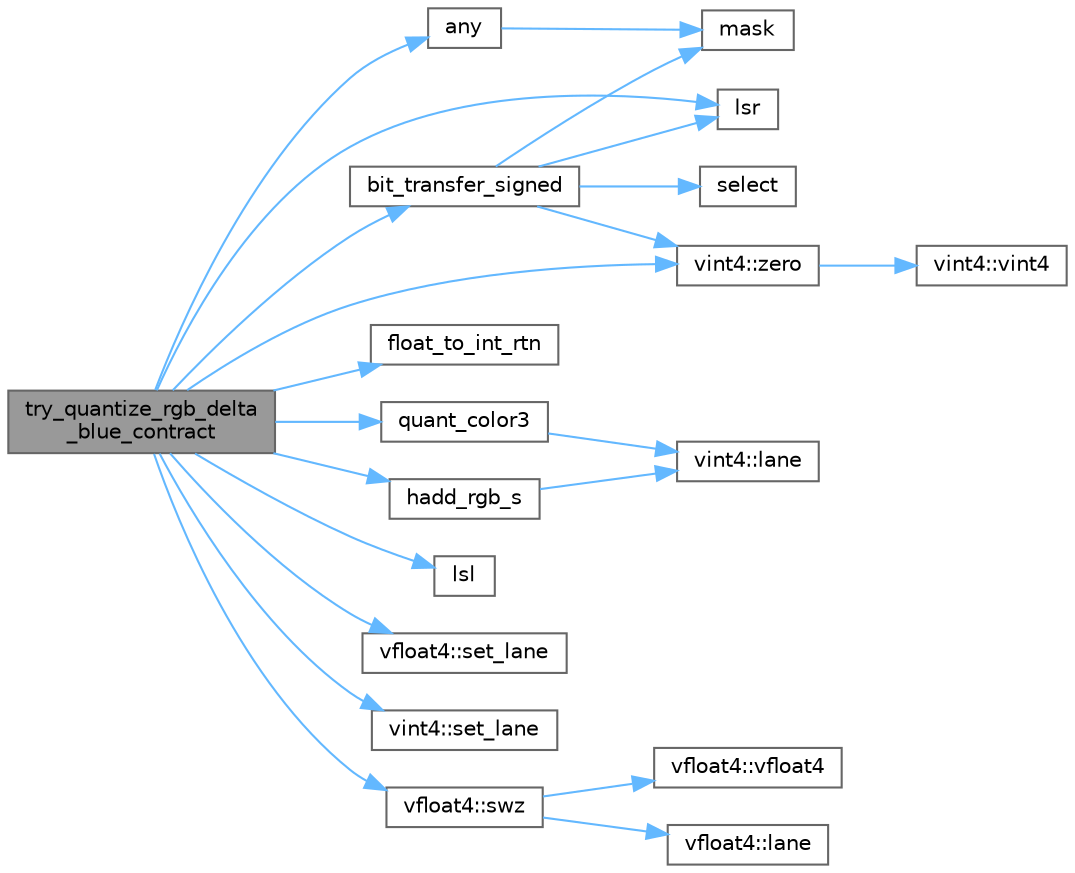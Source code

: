 digraph "try_quantize_rgb_delta_blue_contract"
{
 // LATEX_PDF_SIZE
  bgcolor="transparent";
  edge [fontname=Helvetica,fontsize=10,labelfontname=Helvetica,labelfontsize=10];
  node [fontname=Helvetica,fontsize=10,shape=box,height=0.2,width=0.4];
  rankdir="LR";
  Node1 [id="Node000001",label="try_quantize_rgb_delta\l_blue_contract",height=0.2,width=0.4,color="gray40", fillcolor="grey60", style="filled", fontcolor="black",tooltip="Try to quantize an LDR RGB color using delta encoding and blue-contraction."];
  Node1 -> Node2 [id="edge22_Node000001_Node000002",color="steelblue1",style="solid",tooltip=" "];
  Node2 [id="Node000002",label="any",height=0.2,width=0.4,color="grey40", fillcolor="white", style="filled",URL="$astcenc__vecmathlib__avx2__8_8h.html#a1fcb81537a701f246e75fa622c2dd8ee",tooltip="True if any lanes are enabled, false otherwise."];
  Node2 -> Node3 [id="edge23_Node000002_Node000003",color="steelblue1",style="solid",tooltip=" "];
  Node3 [id="Node000003",label="mask",height=0.2,width=0.4,color="grey40", fillcolor="white", style="filled",URL="$astcenc__vecmathlib__avx2__8_8h.html#ad922a3ed6098767968916265154b6f82",tooltip="Return a 8-bit mask code indicating mask status."];
  Node1 -> Node4 [id="edge24_Node000001_Node000004",color="steelblue1",style="solid",tooltip=" "];
  Node4 [id="Node000004",label="bit_transfer_signed",height=0.2,width=0.4,color="grey40", fillcolor="white", style="filled",URL="$astcenc__vecmathlib__common__4_8h.html#acaab0374259bd298c1282e6a0b84bc8f",tooltip="Apply signed bit transfer."];
  Node4 -> Node5 [id="edge25_Node000004_Node000005",color="steelblue1",style="solid",tooltip=" "];
  Node5 [id="Node000005",label="lsr",height=0.2,width=0.4,color="grey40", fillcolor="white", style="filled",URL="$astcenc__vecmathlib__avx2__8_8h.html#a0a3a7d755cec1c73d0ce9c50b33bc207",tooltip="Logical shift right."];
  Node4 -> Node3 [id="edge26_Node000004_Node000003",color="steelblue1",style="solid",tooltip=" "];
  Node4 -> Node6 [id="edge27_Node000004_Node000006",color="steelblue1",style="solid",tooltip=" "];
  Node6 [id="Node000006",label="select",height=0.2,width=0.4,color="grey40", fillcolor="white", style="filled",URL="$astcenc__vecmathlib__avx2__8_8h.html#a844ab5b69b84569f033be33bf5fb9fbc",tooltip="Return lanes from b if cond is set, else a."];
  Node4 -> Node7 [id="edge28_Node000004_Node000007",color="steelblue1",style="solid",tooltip=" "];
  Node7 [id="Node000007",label="vint4::zero",height=0.2,width=0.4,color="grey40", fillcolor="white", style="filled",URL="$structvint4.html#a9dfa1c40a3c4dbc0858567dc629a80b8",tooltip="Factory that returns a vector of zeros."];
  Node7 -> Node8 [id="edge29_Node000007_Node000008",color="steelblue1",style="solid",tooltip=" "];
  Node8 [id="Node000008",label="vint4::vint4",height=0.2,width=0.4,color="grey40", fillcolor="white", style="filled",URL="$structvint4.html#a3315184e8bb4f0cf1ca8dcff1f57cdae",tooltip="Construct from zero-initialized value."];
  Node1 -> Node9 [id="edge30_Node000001_Node000009",color="steelblue1",style="solid",tooltip=" "];
  Node9 [id="Node000009",label="float_to_int_rtn",height=0.2,width=0.4,color="grey40", fillcolor="white", style="filled",URL="$astcenc__vecmathlib__avx2__8_8h.html#a598d6ea3ba27a788b12341a5263c7881",tooltip="Return a integer value for a float vector, using round-to-nearest."];
  Node1 -> Node10 [id="edge31_Node000001_Node000010",color="steelblue1",style="solid",tooltip=" "];
  Node10 [id="Node000010",label="hadd_rgb_s",height=0.2,width=0.4,color="grey40", fillcolor="white", style="filled",URL="$astcenc__vecmathlib__common__4_8h.html#a48e833d0cfdf950b6bc3431fce00507e",tooltip="Return the horizontal sum of RGB vector lanes as a scalar."];
  Node10 -> Node11 [id="edge32_Node000010_Node000011",color="steelblue1",style="solid",tooltip=" "];
  Node11 [id="Node000011",label="vint4::lane",height=0.2,width=0.4,color="grey40", fillcolor="white", style="filled",URL="$structvint4.html#a01e3f7debf73dc6c757fa36d585c9d17",tooltip="Get the scalar from a single lane."];
  Node1 -> Node12 [id="edge33_Node000001_Node000012",color="steelblue1",style="solid",tooltip=" "];
  Node12 [id="Node000012",label="lsl",height=0.2,width=0.4,color="grey40", fillcolor="white", style="filled",URL="$astcenc__vecmathlib__avx2__8_8h.html#a86240f0fb5745ded88afe10d524c960f",tooltip="Logical shift left."];
  Node1 -> Node5 [id="edge34_Node000001_Node000005",color="steelblue1",style="solid",tooltip=" "];
  Node1 -> Node13 [id="edge35_Node000001_Node000013",color="steelblue1",style="solid",tooltip=" "];
  Node13 [id="Node000013",label="quant_color3",height=0.2,width=0.4,color="grey40", fillcolor="white", style="filled",URL="$astcenc__color__quantize_8cpp.html#adae1b4db9a1942106e86b3f5ff358092",tooltip="Determine the quantized value given a quantization level."];
  Node13 -> Node11 [id="edge36_Node000013_Node000011",color="steelblue1",style="solid",tooltip=" "];
  Node1 -> Node14 [id="edge37_Node000001_Node000014",color="steelblue1",style="solid",tooltip=" "];
  Node14 [id="Node000014",label="vfloat4::set_lane",height=0.2,width=0.4,color="grey40", fillcolor="white", style="filled",URL="$structvfloat4.html#a2168231efa1e514fd41b3603e57be297",tooltip="Set the scalar value of a single lane."];
  Node1 -> Node15 [id="edge38_Node000001_Node000015",color="steelblue1",style="solid",tooltip=" "];
  Node15 [id="Node000015",label="vint4::set_lane",height=0.2,width=0.4,color="grey40", fillcolor="white", style="filled",URL="$structvint4.html#a1e438bb142ad09e372b0834acd0c0b68",tooltip="Set the scalar value of a single lane."];
  Node1 -> Node16 [id="edge39_Node000001_Node000016",color="steelblue1",style="solid",tooltip=" "];
  Node16 [id="Node000016",label="vfloat4::swz",height=0.2,width=0.4,color="grey40", fillcolor="white", style="filled",URL="$structvfloat4.html#a0a3e390831722cc8e54f29155699f3a5",tooltip="Return a swizzled float 2."];
  Node16 -> Node17 [id="edge40_Node000016_Node000017",color="steelblue1",style="solid",tooltip=" "];
  Node17 [id="Node000017",label="vfloat4::lane",height=0.2,width=0.4,color="grey40", fillcolor="white", style="filled",URL="$structvfloat4.html#a04462a7815432c6bc3ce1b5e5d11e4fc",tooltip="Get the scalar value of a single lane."];
  Node16 -> Node18 [id="edge41_Node000016_Node000018",color="steelblue1",style="solid",tooltip=" "];
  Node18 [id="Node000018",label="vfloat4::vfloat4",height=0.2,width=0.4,color="grey40", fillcolor="white", style="filled",URL="$structvfloat4.html#a9df51cb30b68d6d51ca607e64aa1ebf0",tooltip="Construct from zero-initialized value."];
  Node1 -> Node7 [id="edge42_Node000001_Node000007",color="steelblue1",style="solid",tooltip=" "];
}
